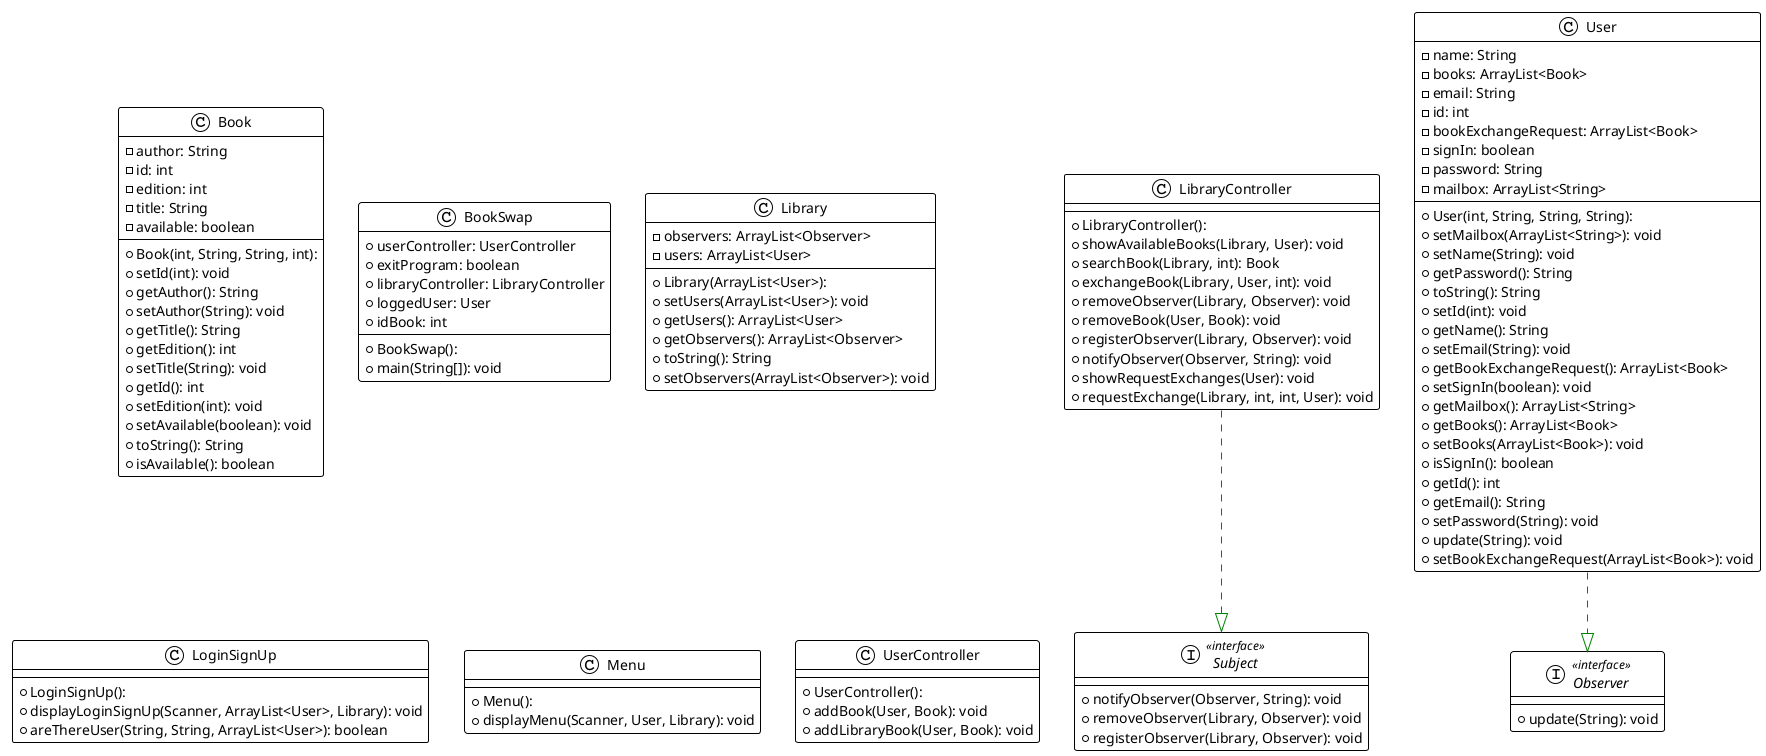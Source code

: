 @startuml

!theme plain
top to bottom direction
skinparam linetype ortho

class Book {
  + Book(int, String, String, int): 
  - author: String
  - id: int
  - edition: int
  - title: String
  - available: boolean
  + setId(int): void
  + getAuthor(): String
  + setAuthor(String): void
  + getTitle(): String
  + getEdition(): int
  + setTitle(String): void
  + getId(): int
  + setEdition(int): void
  + setAvailable(boolean): void
  + toString(): String
  + isAvailable(): boolean
}
class BookSwap {
  + BookSwap(): 
  + userController: UserController
  + exitProgram: boolean
  + libraryController: LibraryController
  + loggedUser: User
  + idBook: int
  + main(String[]): void
}
class Library {
  + Library(ArrayList<User>): 
  - observers: ArrayList<Observer>
  - users: ArrayList<User>
  + setUsers(ArrayList<User>): void
  + getUsers(): ArrayList<User>
  + getObservers(): ArrayList<Observer>
  + toString(): String
  + setObservers(ArrayList<Observer>): void
}
class LibraryController {
  + LibraryController(): 
  + showAvailableBooks(Library, User): void
  + searchBook(Library, int): Book
  + exchangeBook(Library, User, int): void
  + removeObserver(Library, Observer): void
  + removeBook(User, Book): void
  + registerObserver(Library, Observer): void
  + notifyObserver(Observer, String): void
  + showRequestExchanges(User): void
  + requestExchange(Library, int, int, User): void
}
class LoginSignUp {
  + LoginSignUp(): 
  + displayLoginSignUp(Scanner, ArrayList<User>, Library): void
  + areThereUser(String, String, ArrayList<User>): boolean
}
class Menu {
  + Menu(): 
  + displayMenu(Scanner, User, Library): void
}
interface Observer << interface >> {
  + update(String): void
}
interface Subject << interface >> {
  + notifyObserver(Observer, String): void
  + removeObserver(Library, Observer): void
  + registerObserver(Library, Observer): void
}
class User {
  + User(int, String, String, String): 
  - name: String
  - books: ArrayList<Book>
  - email: String
  - id: int
  - bookExchangeRequest: ArrayList<Book>
  - signIn: boolean
  - password: String
  - mailbox: ArrayList<String>
  + setMailbox(ArrayList<String>): void
  + setName(String): void
  + getPassword(): String
  + toString(): String
  + setId(int): void
  + getName(): String
  + setEmail(String): void
  + getBookExchangeRequest(): ArrayList<Book>
  + setSignIn(boolean): void
  + getMailbox(): ArrayList<String>
  + getBooks(): ArrayList<Book>
  + setBooks(ArrayList<Book>): void
  + isSignIn(): boolean
  + getId(): int
  + getEmail(): String
  + setPassword(String): void
  + update(String): void
  + setBookExchangeRequest(ArrayList<Book>): void
}
class UserController {
  + UserController(): 
  + addBook(User, Book): void
  + addLibraryBook(User, Book): void
}

LibraryController  -[#008200,dashed]-^  Subject           
User               -[#008200,dashed]-^  Observer          
@enduml

